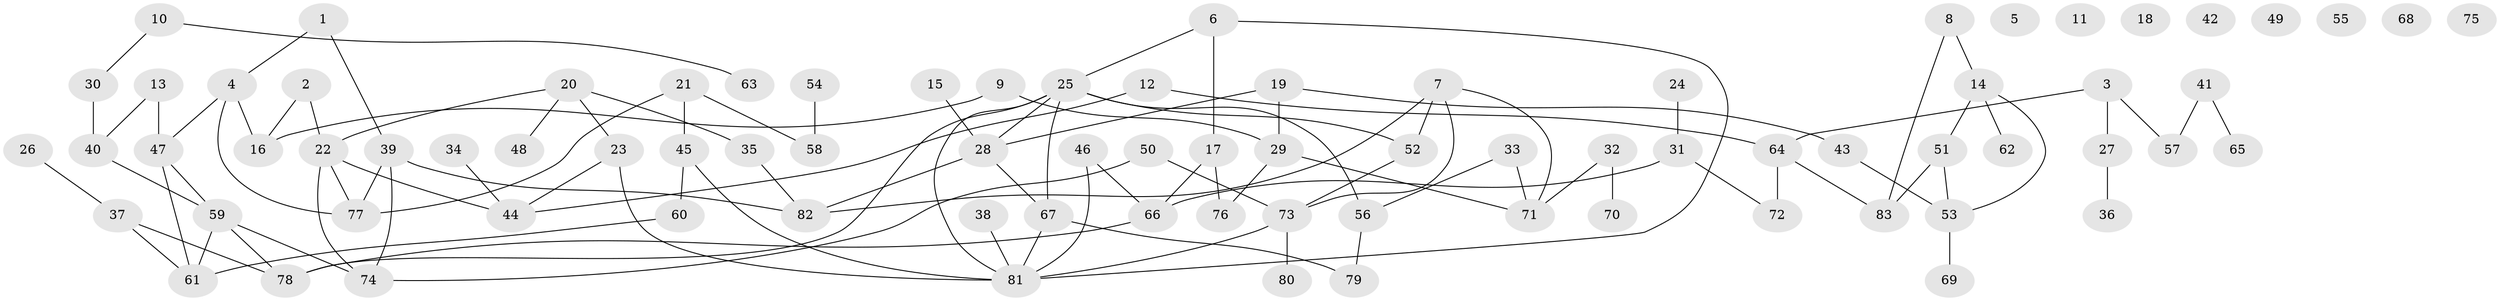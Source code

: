 // Generated by graph-tools (version 1.1) at 2025/13/03/09/25 04:13:04]
// undirected, 83 vertices, 105 edges
graph export_dot {
graph [start="1"]
  node [color=gray90,style=filled];
  1;
  2;
  3;
  4;
  5;
  6;
  7;
  8;
  9;
  10;
  11;
  12;
  13;
  14;
  15;
  16;
  17;
  18;
  19;
  20;
  21;
  22;
  23;
  24;
  25;
  26;
  27;
  28;
  29;
  30;
  31;
  32;
  33;
  34;
  35;
  36;
  37;
  38;
  39;
  40;
  41;
  42;
  43;
  44;
  45;
  46;
  47;
  48;
  49;
  50;
  51;
  52;
  53;
  54;
  55;
  56;
  57;
  58;
  59;
  60;
  61;
  62;
  63;
  64;
  65;
  66;
  67;
  68;
  69;
  70;
  71;
  72;
  73;
  74;
  75;
  76;
  77;
  78;
  79;
  80;
  81;
  82;
  83;
  1 -- 4;
  1 -- 39;
  2 -- 16;
  2 -- 22;
  3 -- 27;
  3 -- 57;
  3 -- 64;
  4 -- 16;
  4 -- 47;
  4 -- 77;
  6 -- 17;
  6 -- 25;
  6 -- 81;
  7 -- 52;
  7 -- 71;
  7 -- 73;
  7 -- 82;
  8 -- 14;
  8 -- 83;
  9 -- 16;
  9 -- 29;
  10 -- 30;
  10 -- 63;
  12 -- 44;
  12 -- 64;
  13 -- 40;
  13 -- 47;
  14 -- 51;
  14 -- 53;
  14 -- 62;
  15 -- 28;
  17 -- 66;
  17 -- 76;
  19 -- 28;
  19 -- 29;
  19 -- 43;
  20 -- 22;
  20 -- 23;
  20 -- 35;
  20 -- 48;
  21 -- 45;
  21 -- 58;
  21 -- 77;
  22 -- 44;
  22 -- 74;
  22 -- 77;
  23 -- 44;
  23 -- 81;
  24 -- 31;
  25 -- 28;
  25 -- 52;
  25 -- 56;
  25 -- 67;
  25 -- 78;
  25 -- 81;
  26 -- 37;
  27 -- 36;
  28 -- 67;
  28 -- 82;
  29 -- 71;
  29 -- 76;
  30 -- 40;
  31 -- 66;
  31 -- 72;
  32 -- 70;
  32 -- 71;
  33 -- 56;
  33 -- 71;
  34 -- 44;
  35 -- 82;
  37 -- 61;
  37 -- 78;
  38 -- 81;
  39 -- 74;
  39 -- 77;
  39 -- 82;
  40 -- 59;
  41 -- 57;
  41 -- 65;
  43 -- 53;
  45 -- 60;
  45 -- 81;
  46 -- 66;
  46 -- 81;
  47 -- 59;
  47 -- 61;
  50 -- 73;
  50 -- 74;
  51 -- 53;
  51 -- 83;
  52 -- 73;
  53 -- 69;
  54 -- 58;
  56 -- 79;
  59 -- 61;
  59 -- 74;
  59 -- 78;
  60 -- 61;
  64 -- 72;
  64 -- 83;
  66 -- 78;
  67 -- 79;
  67 -- 81;
  73 -- 80;
  73 -- 81;
}
